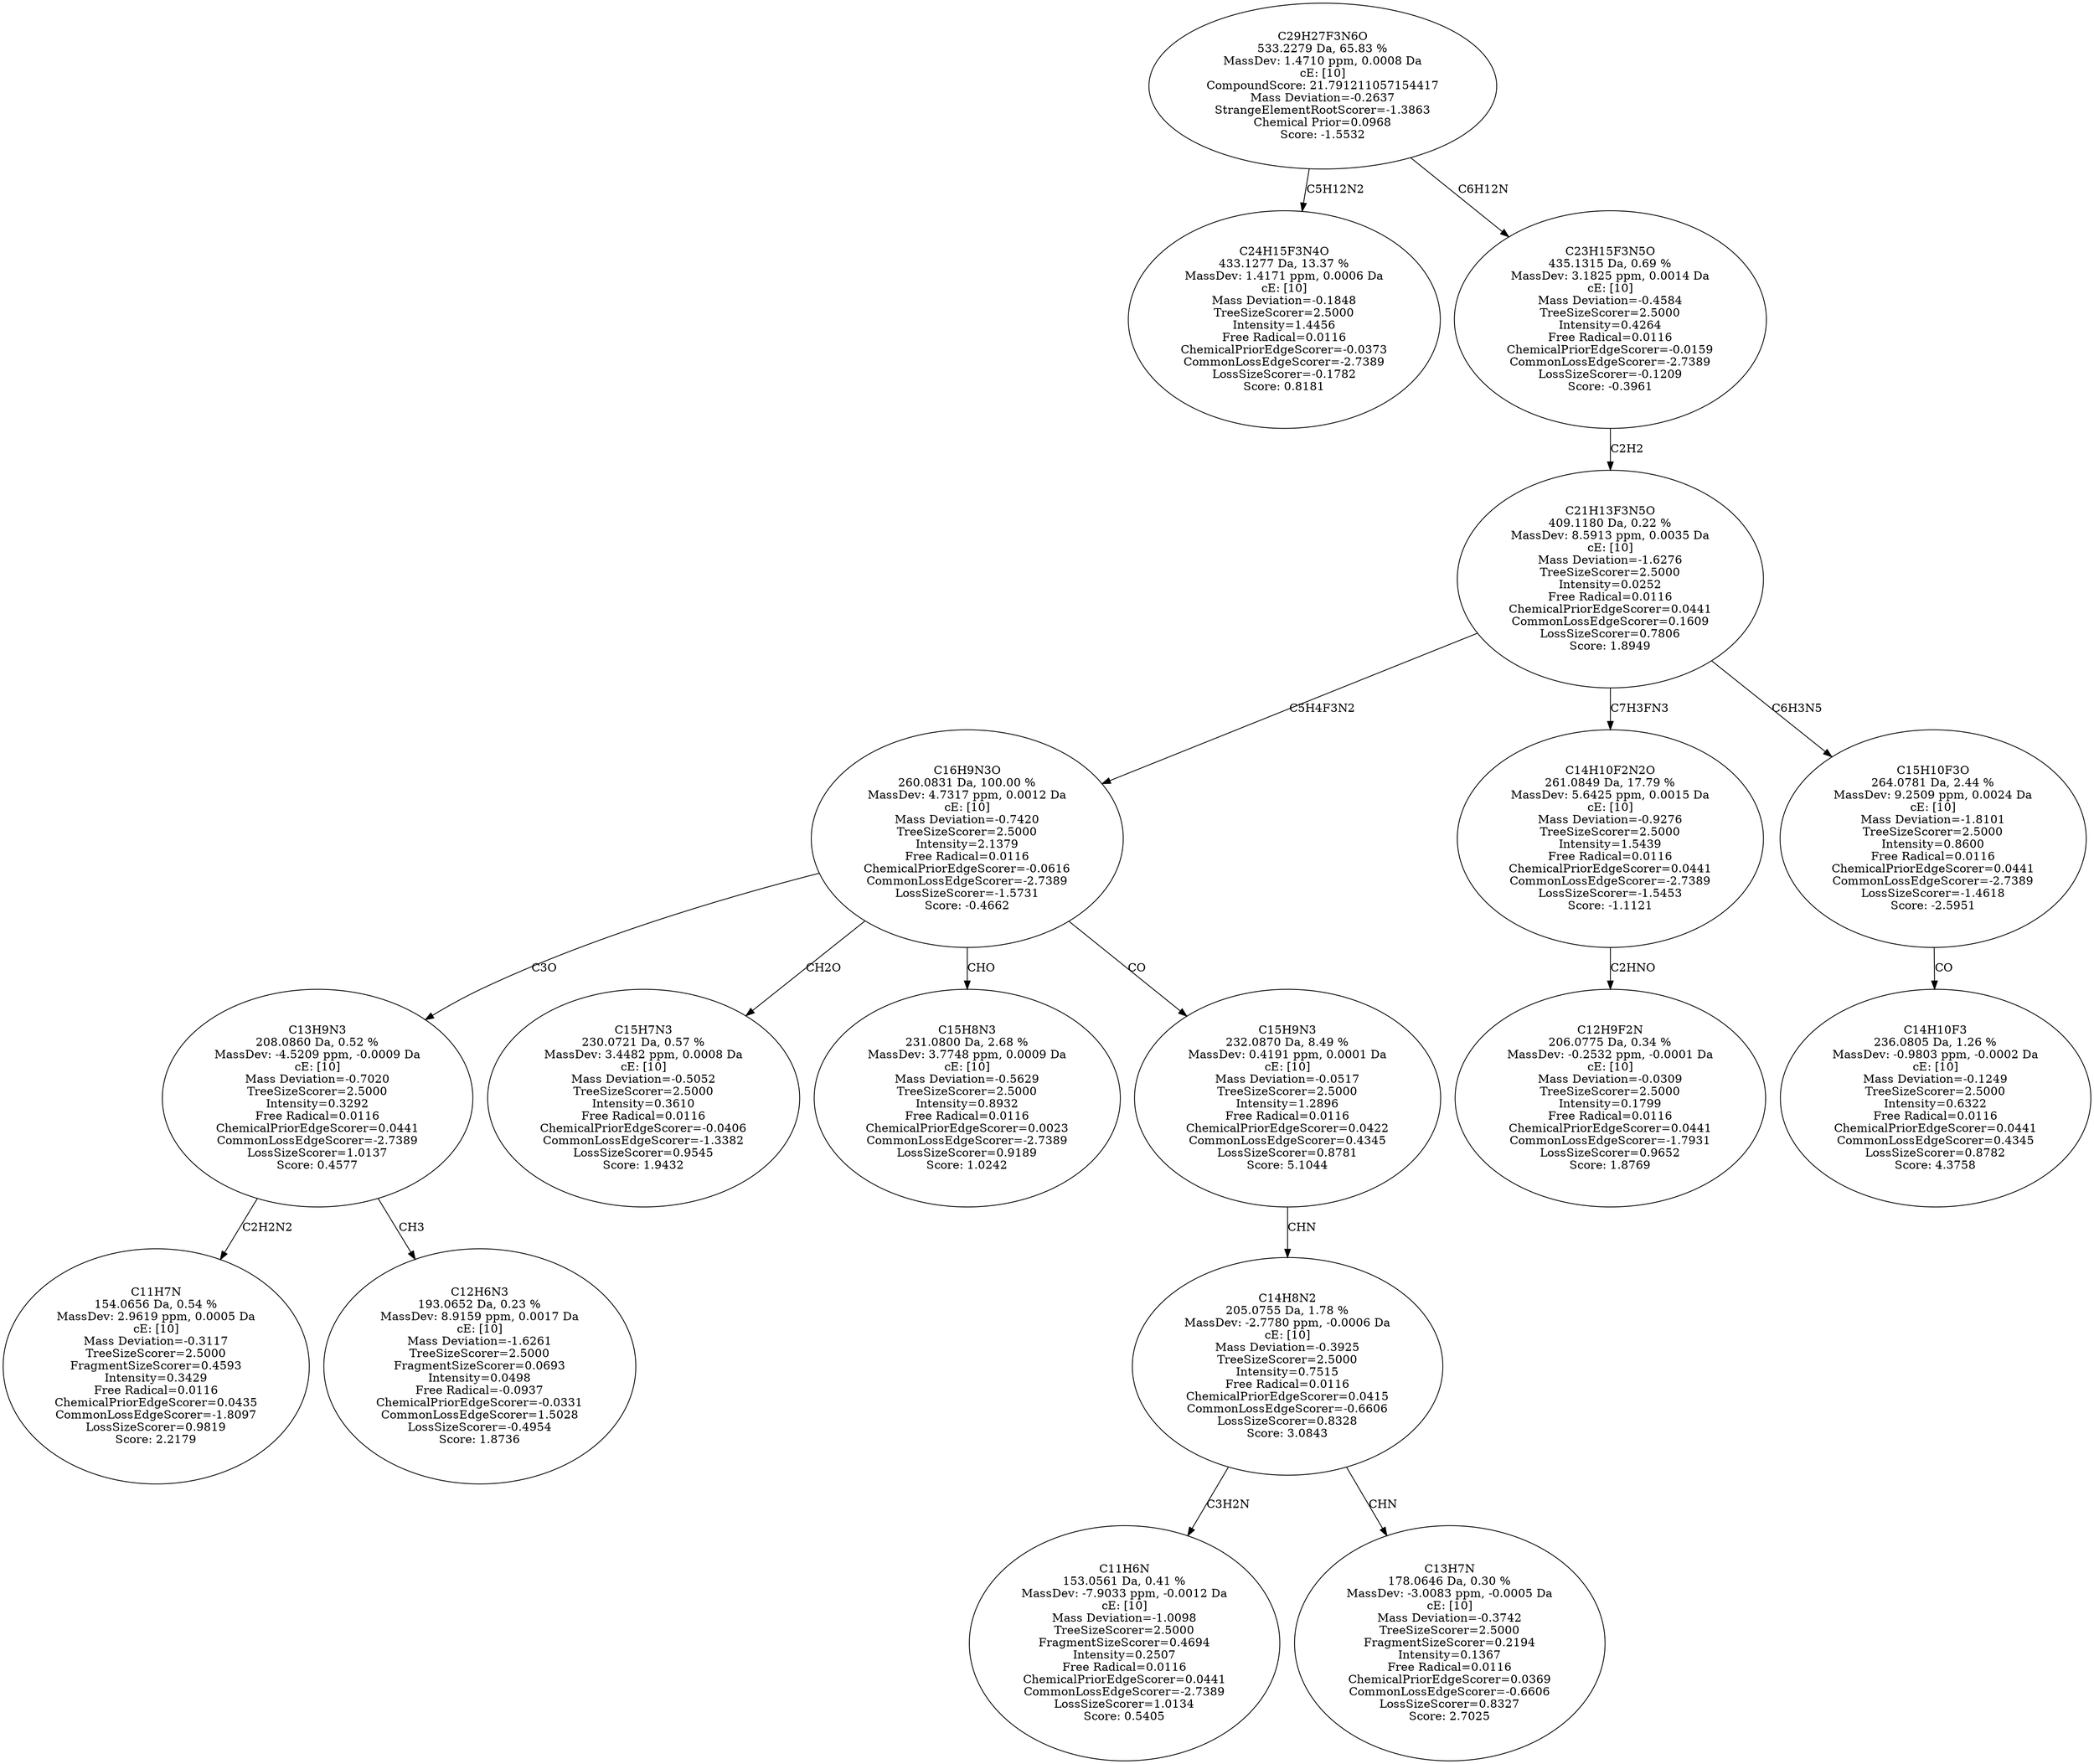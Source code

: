 strict digraph {
v1 [label="C24H15F3N4O\n433.1277 Da, 13.37 %\nMassDev: 1.4171 ppm, 0.0006 Da\ncE: [10]\nMass Deviation=-0.1848\nTreeSizeScorer=2.5000\nIntensity=1.4456\nFree Radical=0.0116\nChemicalPriorEdgeScorer=-0.0373\nCommonLossEdgeScorer=-2.7389\nLossSizeScorer=-0.1782\nScore: 0.8181"];
v2 [label="C11H7N\n154.0656 Da, 0.54 %\nMassDev: 2.9619 ppm, 0.0005 Da\ncE: [10]\nMass Deviation=-0.3117\nTreeSizeScorer=2.5000\nFragmentSizeScorer=0.4593\nIntensity=0.3429\nFree Radical=0.0116\nChemicalPriorEdgeScorer=0.0435\nCommonLossEdgeScorer=-1.8097\nLossSizeScorer=0.9819\nScore: 2.2179"];
v3 [label="C12H6N3\n193.0652 Da, 0.23 %\nMassDev: 8.9159 ppm, 0.0017 Da\ncE: [10]\nMass Deviation=-1.6261\nTreeSizeScorer=2.5000\nFragmentSizeScorer=0.0693\nIntensity=0.0498\nFree Radical=-0.0937\nChemicalPriorEdgeScorer=-0.0331\nCommonLossEdgeScorer=1.5028\nLossSizeScorer=-0.4954\nScore: 1.8736"];
v4 [label="C13H9N3\n208.0860 Da, 0.52 %\nMassDev: -4.5209 ppm, -0.0009 Da\ncE: [10]\nMass Deviation=-0.7020\nTreeSizeScorer=2.5000\nIntensity=0.3292\nFree Radical=0.0116\nChemicalPriorEdgeScorer=0.0441\nCommonLossEdgeScorer=-2.7389\nLossSizeScorer=1.0137\nScore: 0.4577"];
v5 [label="C15H7N3\n230.0721 Da, 0.57 %\nMassDev: 3.4482 ppm, 0.0008 Da\ncE: [10]\nMass Deviation=-0.5052\nTreeSizeScorer=2.5000\nIntensity=0.3610\nFree Radical=0.0116\nChemicalPriorEdgeScorer=-0.0406\nCommonLossEdgeScorer=-1.3382\nLossSizeScorer=0.9545\nScore: 1.9432"];
v6 [label="C15H8N3\n231.0800 Da, 2.68 %\nMassDev: 3.7748 ppm, 0.0009 Da\ncE: [10]\nMass Deviation=-0.5629\nTreeSizeScorer=2.5000\nIntensity=0.8932\nFree Radical=0.0116\nChemicalPriorEdgeScorer=0.0023\nCommonLossEdgeScorer=-2.7389\nLossSizeScorer=0.9189\nScore: 1.0242"];
v7 [label="C11H6N\n153.0561 Da, 0.41 %\nMassDev: -7.9033 ppm, -0.0012 Da\ncE: [10]\nMass Deviation=-1.0098\nTreeSizeScorer=2.5000\nFragmentSizeScorer=0.4694\nIntensity=0.2507\nFree Radical=0.0116\nChemicalPriorEdgeScorer=0.0441\nCommonLossEdgeScorer=-2.7389\nLossSizeScorer=1.0134\nScore: 0.5405"];
v8 [label="C13H7N\n178.0646 Da, 0.30 %\nMassDev: -3.0083 ppm, -0.0005 Da\ncE: [10]\nMass Deviation=-0.3742\nTreeSizeScorer=2.5000\nFragmentSizeScorer=0.2194\nIntensity=0.1367\nFree Radical=0.0116\nChemicalPriorEdgeScorer=0.0369\nCommonLossEdgeScorer=-0.6606\nLossSizeScorer=0.8327\nScore: 2.7025"];
v9 [label="C14H8N2\n205.0755 Da, 1.78 %\nMassDev: -2.7780 ppm, -0.0006 Da\ncE: [10]\nMass Deviation=-0.3925\nTreeSizeScorer=2.5000\nIntensity=0.7515\nFree Radical=0.0116\nChemicalPriorEdgeScorer=0.0415\nCommonLossEdgeScorer=-0.6606\nLossSizeScorer=0.8328\nScore: 3.0843"];
v10 [label="C15H9N3\n232.0870 Da, 8.49 %\nMassDev: 0.4191 ppm, 0.0001 Da\ncE: [10]\nMass Deviation=-0.0517\nTreeSizeScorer=2.5000\nIntensity=1.2896\nFree Radical=0.0116\nChemicalPriorEdgeScorer=0.0422\nCommonLossEdgeScorer=0.4345\nLossSizeScorer=0.8781\nScore: 5.1044"];
v11 [label="C16H9N3O\n260.0831 Da, 100.00 %\nMassDev: 4.7317 ppm, 0.0012 Da\ncE: [10]\nMass Deviation=-0.7420\nTreeSizeScorer=2.5000\nIntensity=2.1379\nFree Radical=0.0116\nChemicalPriorEdgeScorer=-0.0616\nCommonLossEdgeScorer=-2.7389\nLossSizeScorer=-1.5731\nScore: -0.4662"];
v12 [label="C12H9F2N\n206.0775 Da, 0.34 %\nMassDev: -0.2532 ppm, -0.0001 Da\ncE: [10]\nMass Deviation=-0.0309\nTreeSizeScorer=2.5000\nIntensity=0.1799\nFree Radical=0.0116\nChemicalPriorEdgeScorer=0.0441\nCommonLossEdgeScorer=-1.7931\nLossSizeScorer=0.9652\nScore: 1.8769"];
v13 [label="C14H10F2N2O\n261.0849 Da, 17.79 %\nMassDev: 5.6425 ppm, 0.0015 Da\ncE: [10]\nMass Deviation=-0.9276\nTreeSizeScorer=2.5000\nIntensity=1.5439\nFree Radical=0.0116\nChemicalPriorEdgeScorer=0.0441\nCommonLossEdgeScorer=-2.7389\nLossSizeScorer=-1.5453\nScore: -1.1121"];
v14 [label="C14H10F3\n236.0805 Da, 1.26 %\nMassDev: -0.9803 ppm, -0.0002 Da\ncE: [10]\nMass Deviation=-0.1249\nTreeSizeScorer=2.5000\nIntensity=0.6322\nFree Radical=0.0116\nChemicalPriorEdgeScorer=0.0441\nCommonLossEdgeScorer=0.4345\nLossSizeScorer=0.8782\nScore: 4.3758"];
v15 [label="C15H10F3O\n264.0781 Da, 2.44 %\nMassDev: 9.2509 ppm, 0.0024 Da\ncE: [10]\nMass Deviation=-1.8101\nTreeSizeScorer=2.5000\nIntensity=0.8600\nFree Radical=0.0116\nChemicalPriorEdgeScorer=0.0441\nCommonLossEdgeScorer=-2.7389\nLossSizeScorer=-1.4618\nScore: -2.5951"];
v16 [label="C21H13F3N5O\n409.1180 Da, 0.22 %\nMassDev: 8.5913 ppm, 0.0035 Da\ncE: [10]\nMass Deviation=-1.6276\nTreeSizeScorer=2.5000\nIntensity=0.0252\nFree Radical=0.0116\nChemicalPriorEdgeScorer=0.0441\nCommonLossEdgeScorer=0.1609\nLossSizeScorer=0.7806\nScore: 1.8949"];
v17 [label="C23H15F3N5O\n435.1315 Da, 0.69 %\nMassDev: 3.1825 ppm, 0.0014 Da\ncE: [10]\nMass Deviation=-0.4584\nTreeSizeScorer=2.5000\nIntensity=0.4264\nFree Radical=0.0116\nChemicalPriorEdgeScorer=-0.0159\nCommonLossEdgeScorer=-2.7389\nLossSizeScorer=-0.1209\nScore: -0.3961"];
v18 [label="C29H27F3N6O\n533.2279 Da, 65.83 %\nMassDev: 1.4710 ppm, 0.0008 Da\ncE: [10]\nCompoundScore: 21.791211057154417\nMass Deviation=-0.2637\nStrangeElementRootScorer=-1.3863\nChemical Prior=0.0968\nScore: -1.5532"];
v18 -> v1 [label="C5H12N2"];
v4 -> v2 [label="C2H2N2"];
v4 -> v3 [label="CH3"];
v11 -> v4 [label="C3O"];
v11 -> v5 [label="CH2O"];
v11 -> v6 [label="CHO"];
v9 -> v7 [label="C3H2N"];
v9 -> v8 [label="CHN"];
v10 -> v9 [label="CHN"];
v11 -> v10 [label="CO"];
v16 -> v11 [label="C5H4F3N2"];
v13 -> v12 [label="C2HNO"];
v16 -> v13 [label="C7H3FN3"];
v15 -> v14 [label="CO"];
v16 -> v15 [label="C6H3N5"];
v17 -> v16 [label="C2H2"];
v18 -> v17 [label="C6H12N"];
}